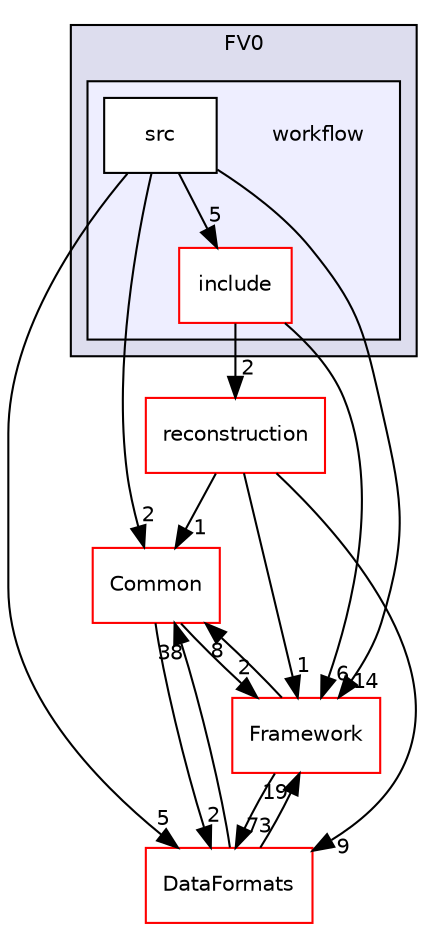 digraph "/home/travis/build/AliceO2Group/AliceO2/Detectors/FIT/FV0/workflow" {
  bgcolor=transparent;
  compound=true
  node [ fontsize="10", fontname="Helvetica"];
  edge [ labelfontsize="10", labelfontname="Helvetica"];
  subgraph clusterdir_47779a59737632a3da2336a4e8799b86 {
    graph [ bgcolor="#ddddee", pencolor="black", label="FV0" fontname="Helvetica", fontsize="10", URL="dir_47779a59737632a3da2336a4e8799b86.html"]
  subgraph clusterdir_892e1e937da6c955e9184446d0b59dc3 {
    graph [ bgcolor="#eeeeff", pencolor="black", label="" URL="dir_892e1e937da6c955e9184446d0b59dc3.html"];
    dir_892e1e937da6c955e9184446d0b59dc3 [shape=plaintext label="workflow"];
    dir_92143a1f76ab3242176be049b81b09c9 [shape=box label="include" color="red" fillcolor="white" style="filled" URL="dir_92143a1f76ab3242176be049b81b09c9.html"];
    dir_701c007f08b6a8dec95aba58427f6af3 [shape=box label="src" color="black" fillcolor="white" style="filled" URL="dir_701c007f08b6a8dec95aba58427f6af3.html"];
  }
  }
  dir_4ab6b4cc6a7edbff49100e9123df213f [shape=box label="Common" color="red" URL="dir_4ab6b4cc6a7edbff49100e9123df213f.html"];
  dir_e0bfde3cc4c1f87a15076e6d43624461 [shape=box label="reconstruction" color="red" URL="dir_e0bfde3cc4c1f87a15076e6d43624461.html"];
  dir_bcbb2cf9a3d3d83e5515c82071a07177 [shape=box label="Framework" color="red" URL="dir_bcbb2cf9a3d3d83e5515c82071a07177.html"];
  dir_2171f7ec022c5423887b07c69b2f5b48 [shape=box label="DataFormats" color="red" URL="dir_2171f7ec022c5423887b07c69b2f5b48.html"];
  dir_4ab6b4cc6a7edbff49100e9123df213f->dir_bcbb2cf9a3d3d83e5515c82071a07177 [headlabel="2", labeldistance=1.5 headhref="dir_000036_000063.html"];
  dir_4ab6b4cc6a7edbff49100e9123df213f->dir_2171f7ec022c5423887b07c69b2f5b48 [headlabel="2", labeldistance=1.5 headhref="dir_000036_000090.html"];
  dir_e0bfde3cc4c1f87a15076e6d43624461->dir_4ab6b4cc6a7edbff49100e9123df213f [headlabel="1", labeldistance=1.5 headhref="dir_000494_000036.html"];
  dir_e0bfde3cc4c1f87a15076e6d43624461->dir_bcbb2cf9a3d3d83e5515c82071a07177 [headlabel="1", labeldistance=1.5 headhref="dir_000494_000063.html"];
  dir_e0bfde3cc4c1f87a15076e6d43624461->dir_2171f7ec022c5423887b07c69b2f5b48 [headlabel="9", labeldistance=1.5 headhref="dir_000494_000090.html"];
  dir_92143a1f76ab3242176be049b81b09c9->dir_e0bfde3cc4c1f87a15076e6d43624461 [headlabel="2", labeldistance=1.5 headhref="dir_000480_000494.html"];
  dir_92143a1f76ab3242176be049b81b09c9->dir_bcbb2cf9a3d3d83e5515c82071a07177 [headlabel="6", labeldistance=1.5 headhref="dir_000480_000063.html"];
  dir_701c007f08b6a8dec95aba58427f6af3->dir_4ab6b4cc6a7edbff49100e9123df213f [headlabel="2", labeldistance=1.5 headhref="dir_000485_000036.html"];
  dir_701c007f08b6a8dec95aba58427f6af3->dir_92143a1f76ab3242176be049b81b09c9 [headlabel="5", labeldistance=1.5 headhref="dir_000485_000480.html"];
  dir_701c007f08b6a8dec95aba58427f6af3->dir_bcbb2cf9a3d3d83e5515c82071a07177 [headlabel="14", labeldistance=1.5 headhref="dir_000485_000063.html"];
  dir_701c007f08b6a8dec95aba58427f6af3->dir_2171f7ec022c5423887b07c69b2f5b48 [headlabel="5", labeldistance=1.5 headhref="dir_000485_000090.html"];
  dir_bcbb2cf9a3d3d83e5515c82071a07177->dir_4ab6b4cc6a7edbff49100e9123df213f [headlabel="8", labeldistance=1.5 headhref="dir_000063_000036.html"];
  dir_bcbb2cf9a3d3d83e5515c82071a07177->dir_2171f7ec022c5423887b07c69b2f5b48 [headlabel="73", labeldistance=1.5 headhref="dir_000063_000090.html"];
  dir_2171f7ec022c5423887b07c69b2f5b48->dir_4ab6b4cc6a7edbff49100e9123df213f [headlabel="38", labeldistance=1.5 headhref="dir_000090_000036.html"];
  dir_2171f7ec022c5423887b07c69b2f5b48->dir_bcbb2cf9a3d3d83e5515c82071a07177 [headlabel="19", labeldistance=1.5 headhref="dir_000090_000063.html"];
}
